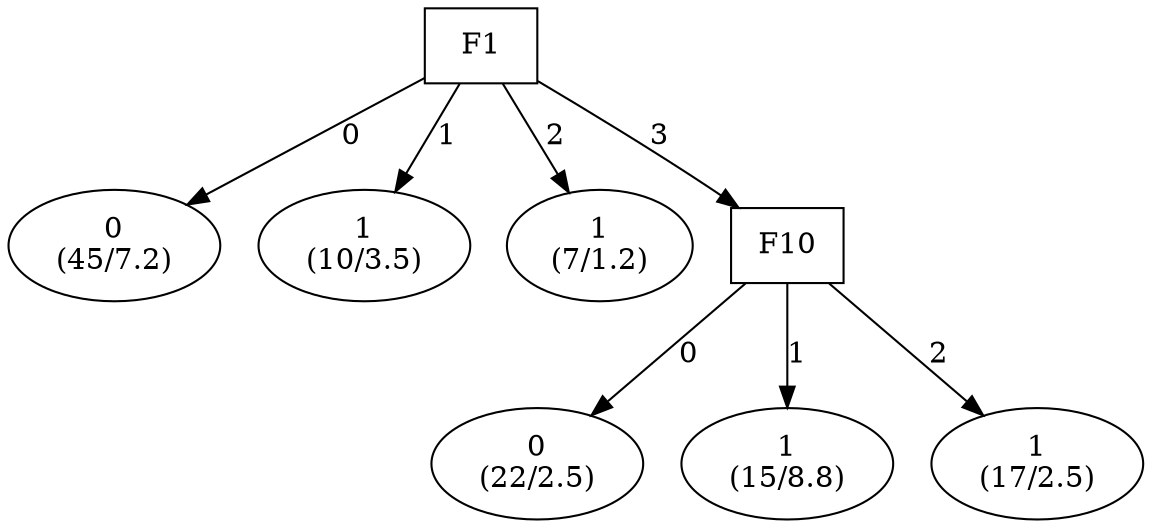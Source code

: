 digraph YaDT {
n0 [ shape=box, label="F1\n"]
n0 -> n1 [label="0"]
n1 [ shape=ellipse, label="0\n(45/7.2)"]
n0 -> n2 [label="1"]
n2 [ shape=ellipse, label="1\n(10/3.5)"]
n0 -> n3 [label="2"]
n3 [ shape=ellipse, label="1\n(7/1.2)"]
n0 -> n4 [label="3"]
n4 [ shape=box, label="F10\n"]
n4 -> n5 [label="0"]
n5 [ shape=ellipse, label="0\n(22/2.5)"]
n4 -> n6 [label="1"]
n6 [ shape=ellipse, label="1\n(15/8.8)"]
n4 -> n7 [label="2"]
n7 [ shape=ellipse, label="1\n(17/2.5)"]
}
